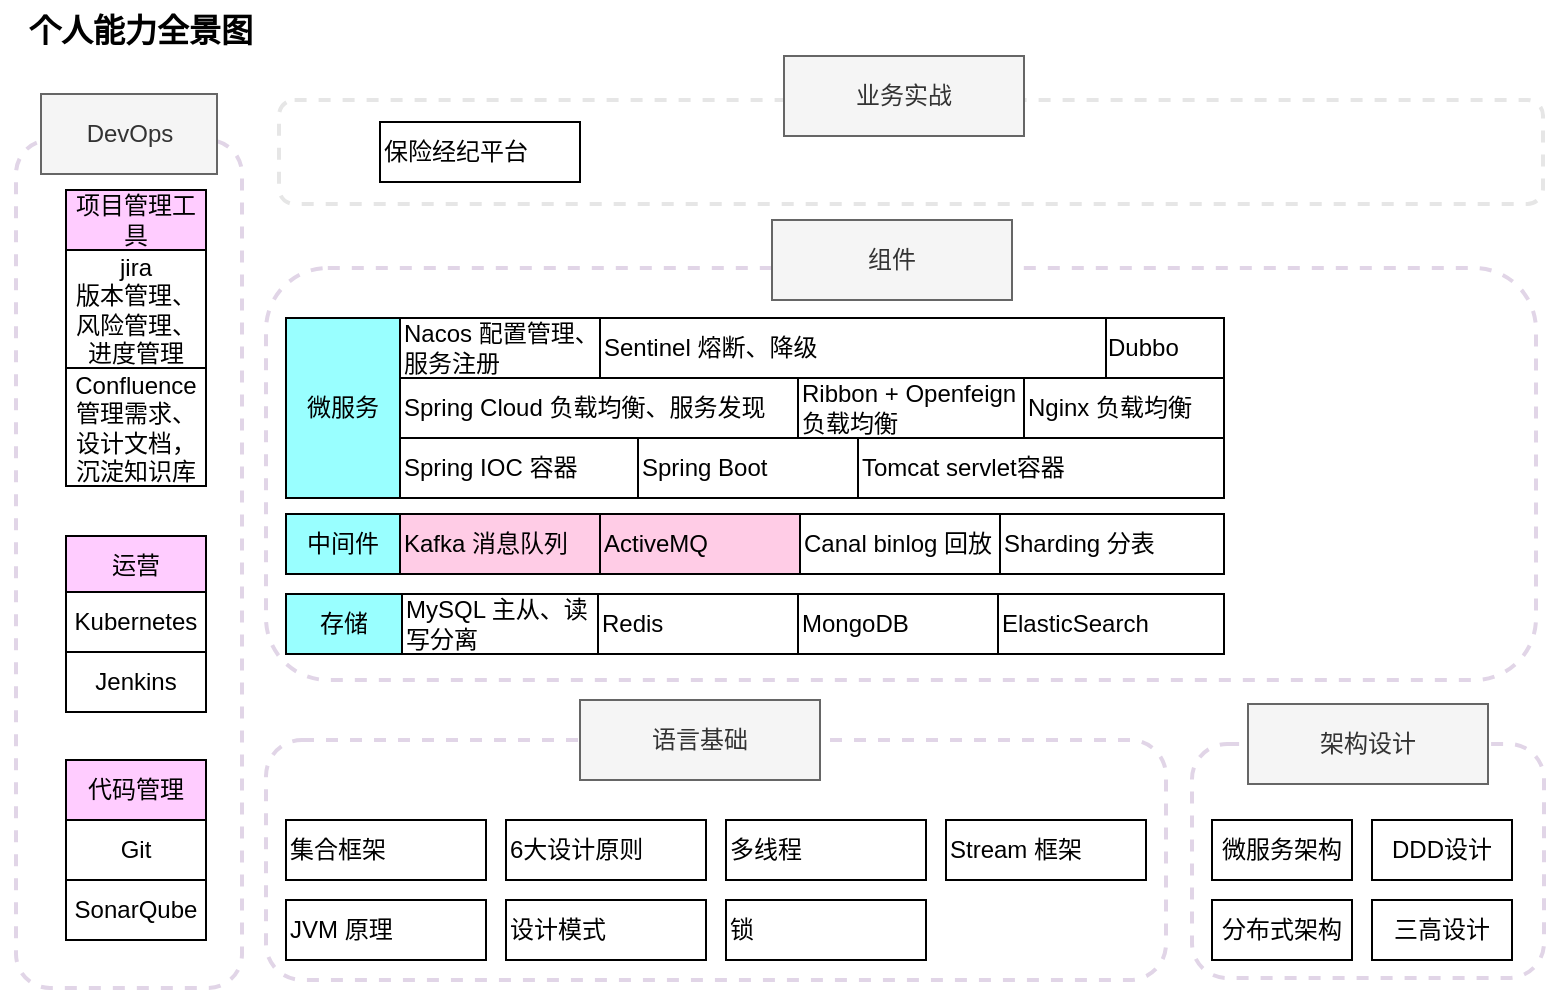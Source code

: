 <mxfile version="26.1.2">
  <diagram name="第 1 页" id="9RM9W3Wnp94HtN_BM854">
    <mxGraphModel dx="1242" dy="785" grid="0" gridSize="10" guides="1" tooltips="1" connect="1" arrows="1" fold="1" page="1" pageScale="1" pageWidth="827" pageHeight="1169" math="0" shadow="0">
      <root>
        <mxCell id="0" />
        <mxCell id="1" parent="0" />
        <mxCell id="Pgkx_FiRMpHMb7DREHxj-1" value="" style="rounded=1;whiteSpace=wrap;html=1;dashed=1;strokeWidth=2;strokeColor=#E6E6E6;" parent="1" vertex="1">
          <mxGeometry x="175.5" y="151" width="632" height="52" as="geometry" />
        </mxCell>
        <mxCell id="Pgkx_FiRMpHMb7DREHxj-2" value="业务实战" style="rounded=0;whiteSpace=wrap;html=1;fillColor=#f5f5f5;fontColor=#333333;strokeColor=#666666;" parent="1" vertex="1">
          <mxGeometry x="428" y="129" width="120" height="40" as="geometry" />
        </mxCell>
        <mxCell id="Pgkx_FiRMpHMb7DREHxj-3" value="&lt;font style=&quot;font-size: 16px;&quot;&gt;&lt;b style=&quot;&quot;&gt;个人能力全景图&lt;/b&gt;&lt;/font&gt;" style="text;html=1;align=center;verticalAlign=middle;resizable=0;points=[];autosize=1;strokeColor=none;fillColor=none;" parent="1" vertex="1">
          <mxGeometry x="36" y="101" width="140" height="30" as="geometry" />
        </mxCell>
        <mxCell id="Pgkx_FiRMpHMb7DREHxj-4" value="" style="rounded=1;whiteSpace=wrap;html=1;dashed=1;strokeWidth=2;strokeColor=#E1D5E7;" parent="1" vertex="1">
          <mxGeometry x="169" y="235" width="635" height="206" as="geometry" />
        </mxCell>
        <mxCell id="Pgkx_FiRMpHMb7DREHxj-5" value="组件" style="rounded=0;whiteSpace=wrap;html=1;fillColor=#f5f5f5;fontColor=#333333;strokeColor=#666666;" parent="1" vertex="1">
          <mxGeometry x="422" y="211" width="120" height="40" as="geometry" />
        </mxCell>
        <mxCell id="Pgkx_FiRMpHMb7DREHxj-6" value="Spring IOC 容器" style="rounded=0;whiteSpace=wrap;html=1;align=left;" parent="1" vertex="1">
          <mxGeometry x="236" y="320" width="119" height="30" as="geometry" />
        </mxCell>
        <mxCell id="Pgkx_FiRMpHMb7DREHxj-7" value="" style="rounded=1;whiteSpace=wrap;html=1;dashed=1;strokeWidth=2;strokeColor=#E1D5E7;" parent="1" vertex="1">
          <mxGeometry x="44" y="171" width="113" height="424" as="geometry" />
        </mxCell>
        <mxCell id="Pgkx_FiRMpHMb7DREHxj-8" value="DevOps" style="rounded=0;whiteSpace=wrap;html=1;fillColor=#f5f5f5;fontColor=#333333;strokeColor=#666666;" parent="1" vertex="1">
          <mxGeometry x="56.5" y="148" width="88" height="40" as="geometry" />
        </mxCell>
        <mxCell id="Pgkx_FiRMpHMb7DREHxj-9" value="项目管理工具" style="rounded=0;whiteSpace=wrap;html=1;fillColor=#FFCCFF;" parent="1" vertex="1">
          <mxGeometry x="69" y="196" width="70" height="30" as="geometry" />
        </mxCell>
        <mxCell id="Pgkx_FiRMpHMb7DREHxj-10" value="jira&lt;div&gt;版本管理、风险管理、进度管理&lt;/div&gt;" style="rounded=0;whiteSpace=wrap;html=1;" parent="1" vertex="1">
          <mxGeometry x="69" y="226" width="70" height="59" as="geometry" />
        </mxCell>
        <mxCell id="Pgkx_FiRMpHMb7DREHxj-11" value="Spring B&lt;span style=&quot;background-color: transparent; color: light-dark(rgb(0, 0, 0), rgb(255, 255, 255));&quot;&gt;oot&lt;/span&gt;" style="rounded=0;whiteSpace=wrap;html=1;align=left;" parent="1" vertex="1">
          <mxGeometry x="355" y="320" width="112" height="30" as="geometry" />
        </mxCell>
        <mxCell id="Pgkx_FiRMpHMb7DREHxj-12" value="" style="rounded=1;whiteSpace=wrap;html=1;dashed=1;strokeWidth=2;strokeColor=#E1D5E7;" parent="1" vertex="1">
          <mxGeometry x="169" y="471" width="450" height="120" as="geometry" />
        </mxCell>
        <mxCell id="Pgkx_FiRMpHMb7DREHxj-13" value="语言基础" style="rounded=0;whiteSpace=wrap;html=1;fillColor=#f5f5f5;fontColor=#333333;strokeColor=#666666;" parent="1" vertex="1">
          <mxGeometry x="326" y="451" width="120" height="40" as="geometry" />
        </mxCell>
        <mxCell id="Pgkx_FiRMpHMb7DREHxj-14" value="JVM 原理" style="rounded=0;whiteSpace=wrap;html=1;align=left;" parent="1" vertex="1">
          <mxGeometry x="179" y="551" width="100" height="30" as="geometry" />
        </mxCell>
        <mxCell id="Pgkx_FiRMpHMb7DREHxj-15" value="Kafka 消息队列" style="rounded=0;whiteSpace=wrap;html=1;align=left;fillColor=#FFCCE6;" parent="1" vertex="1">
          <mxGeometry x="236" y="358" width="100" height="30" as="geometry" />
        </mxCell>
        <mxCell id="Pgkx_FiRMpHMb7DREHxj-16" value="Canal binlog 回放" style="rounded=0;whiteSpace=wrap;html=1;align=left;" parent="1" vertex="1">
          <mxGeometry x="436" y="358" width="100" height="30" as="geometry" />
        </mxCell>
        <mxCell id="Pgkx_FiRMpHMb7DREHxj-17" value="Spring Cloud 负载均衡、服务发现" style="rounded=0;whiteSpace=wrap;html=1;align=left;" parent="1" vertex="1">
          <mxGeometry x="236" y="290" width="199" height="30" as="geometry" />
        </mxCell>
        <mxCell id="Pgkx_FiRMpHMb7DREHxj-18" value="Sharding 分表" style="rounded=0;whiteSpace=wrap;html=1;align=left;" parent="1" vertex="1">
          <mxGeometry x="536" y="358" width="112" height="30" as="geometry" />
        </mxCell>
        <mxCell id="Pgkx_FiRMpHMb7DREHxj-19" value="Tomcat servlet容器" style="rounded=0;whiteSpace=wrap;html=1;align=left;" parent="1" vertex="1">
          <mxGeometry x="465" y="320" width="183" height="30" as="geometry" />
        </mxCell>
        <mxCell id="Pgkx_FiRMpHMb7DREHxj-20" value="运营" style="rounded=0;whiteSpace=wrap;html=1;fillColor=#FFCCFF;" parent="1" vertex="1">
          <mxGeometry x="69" y="369" width="70" height="30" as="geometry" />
        </mxCell>
        <mxCell id="Pgkx_FiRMpHMb7DREHxj-21" value="Kubernetes" style="rounded=0;whiteSpace=wrap;html=1;" parent="1" vertex="1">
          <mxGeometry x="69" y="397" width="70" height="30" as="geometry" />
        </mxCell>
        <mxCell id="Pgkx_FiRMpHMb7DREHxj-22" value="Jenkins" style="rounded=0;whiteSpace=wrap;html=1;" parent="1" vertex="1">
          <mxGeometry x="69" y="427" width="70" height="30" as="geometry" />
        </mxCell>
        <mxCell id="Pgkx_FiRMpHMb7DREHxj-23" value="代码管理" style="rounded=0;whiteSpace=wrap;html=1;fillColor=#FFCCFF;" parent="1" vertex="1">
          <mxGeometry x="69" y="481" width="70" height="30" as="geometry" />
        </mxCell>
        <mxCell id="Pgkx_FiRMpHMb7DREHxj-24" value="Git" style="rounded=0;whiteSpace=wrap;html=1;" parent="1" vertex="1">
          <mxGeometry x="69" y="511" width="70" height="30" as="geometry" />
        </mxCell>
        <mxCell id="Pgkx_FiRMpHMb7DREHxj-25" value="Confluence&lt;div&gt;管理需求、设计文档，沉淀知识库&lt;/div&gt;" style="rounded=0;whiteSpace=wrap;html=1;" parent="1" vertex="1">
          <mxGeometry x="69" y="285" width="70" height="59" as="geometry" />
        </mxCell>
        <mxCell id="Pgkx_FiRMpHMb7DREHxj-26" value="MySQL 主从、读写分离" style="rounded=0;whiteSpace=wrap;html=1;align=left;" parent="1" vertex="1">
          <mxGeometry x="237" y="398" width="100" height="30" as="geometry" />
        </mxCell>
        <mxCell id="Pgkx_FiRMpHMb7DREHxj-27" value="Redis" style="rounded=0;whiteSpace=wrap;html=1;align=left;" parent="1" vertex="1">
          <mxGeometry x="335" y="398" width="100" height="30" as="geometry" />
        </mxCell>
        <mxCell id="Pgkx_FiRMpHMb7DREHxj-28" value="" style="rounded=1;whiteSpace=wrap;html=1;dashed=1;strokeWidth=2;strokeColor=#E1D5E7;" parent="1" vertex="1">
          <mxGeometry x="632" y="473" width="176" height="117" as="geometry" />
        </mxCell>
        <mxCell id="Pgkx_FiRMpHMb7DREHxj-29" value="架构设计" style="rounded=0;whiteSpace=wrap;html=1;fillColor=#f5f5f5;fontColor=#333333;strokeColor=#666666;" parent="1" vertex="1">
          <mxGeometry x="660" y="453" width="120" height="40" as="geometry" />
        </mxCell>
        <mxCell id="Pgkx_FiRMpHMb7DREHxj-30" value="微服务架构" style="rounded=0;whiteSpace=wrap;html=1;" parent="1" vertex="1">
          <mxGeometry x="642" y="511" width="70" height="30" as="geometry" />
        </mxCell>
        <mxCell id="Pgkx_FiRMpHMb7DREHxj-31" value="分布式架构" style="rounded=0;whiteSpace=wrap;html=1;" parent="1" vertex="1">
          <mxGeometry x="642" y="551" width="70" height="30" as="geometry" />
        </mxCell>
        <mxCell id="Pgkx_FiRMpHMb7DREHxj-32" value="DDD设计" style="rounded=0;whiteSpace=wrap;html=1;" parent="1" vertex="1">
          <mxGeometry x="722" y="511" width="70" height="30" as="geometry" />
        </mxCell>
        <mxCell id="Pgkx_FiRMpHMb7DREHxj-33" value="三高设计" style="rounded=0;whiteSpace=wrap;html=1;" parent="1" vertex="1">
          <mxGeometry x="722" y="551" width="70" height="30" as="geometry" />
        </mxCell>
        <mxCell id="Pgkx_FiRMpHMb7DREHxj-34" value="集合框架" style="rounded=0;whiteSpace=wrap;html=1;align=left;" parent="1" vertex="1">
          <mxGeometry x="179" y="511" width="100" height="30" as="geometry" />
        </mxCell>
        <mxCell id="Pgkx_FiRMpHMb7DREHxj-35" value="6大设计原则" style="rounded=0;whiteSpace=wrap;html=1;align=left;" parent="1" vertex="1">
          <mxGeometry x="289" y="511" width="100" height="30" as="geometry" />
        </mxCell>
        <mxCell id="Pgkx_FiRMpHMb7DREHxj-36" value="设计模式" style="rounded=0;whiteSpace=wrap;html=1;align=left;" parent="1" vertex="1">
          <mxGeometry x="289" y="551" width="100" height="30" as="geometry" />
        </mxCell>
        <mxCell id="Pgkx_FiRMpHMb7DREHxj-37" value="多线程" style="rounded=0;whiteSpace=wrap;html=1;align=left;" parent="1" vertex="1">
          <mxGeometry x="399" y="511" width="100" height="30" as="geometry" />
        </mxCell>
        <mxCell id="Pgkx_FiRMpHMb7DREHxj-38" value="锁" style="rounded=0;whiteSpace=wrap;html=1;align=left;" parent="1" vertex="1">
          <mxGeometry x="399" y="551" width="100" height="30" as="geometry" />
        </mxCell>
        <mxCell id="Pgkx_FiRMpHMb7DREHxj-39" value="Nginx 负载均衡" style="rounded=0;whiteSpace=wrap;html=1;align=left;" parent="1" vertex="1">
          <mxGeometry x="548" y="290" width="100" height="30" as="geometry" />
        </mxCell>
        <mxCell id="Pgkx_FiRMpHMb7DREHxj-40" value="MongoDB" style="rounded=0;whiteSpace=wrap;html=1;align=left;" parent="1" vertex="1">
          <mxGeometry x="435" y="398" width="100" height="30" as="geometry" />
        </mxCell>
        <mxCell id="Pgkx_FiRMpHMb7DREHxj-41" value="ActiveMQ" style="rounded=0;whiteSpace=wrap;html=1;align=left;fillColor=#FFCCE6;" parent="1" vertex="1">
          <mxGeometry x="336" y="358" width="100" height="30" as="geometry" />
        </mxCell>
        <mxCell id="Pgkx_FiRMpHMb7DREHxj-42" value="Nacos 配置管理、服务注册" style="rounded=0;whiteSpace=wrap;html=1;align=left;" parent="1" vertex="1">
          <mxGeometry x="236" y="260" width="100" height="30" as="geometry" />
        </mxCell>
        <mxCell id="Pgkx_FiRMpHMb7DREHxj-43" value="Dubbo" style="rounded=0;whiteSpace=wrap;html=1;align=left;" parent="1" vertex="1">
          <mxGeometry x="588" y="260" width="60" height="30" as="geometry" />
        </mxCell>
        <mxCell id="Pgkx_FiRMpHMb7DREHxj-44" value="Sentinel 熔断、降级" style="rounded=0;whiteSpace=wrap;html=1;align=left;" parent="1" vertex="1">
          <mxGeometry x="336" y="260" width="253" height="30" as="geometry" />
        </mxCell>
        <mxCell id="Pgkx_FiRMpHMb7DREHxj-45" value="Ribbon + Openfeign 负载均衡" style="rounded=0;whiteSpace=wrap;html=1;align=left;" parent="1" vertex="1">
          <mxGeometry x="435" y="290" width="113" height="30" as="geometry" />
        </mxCell>
        <mxCell id="Pgkx_FiRMpHMb7DREHxj-46" value="Stream 框架" style="rounded=0;whiteSpace=wrap;html=1;align=left;" parent="1" vertex="1">
          <mxGeometry x="509" y="511" width="100" height="30" as="geometry" />
        </mxCell>
        <mxCell id="Pgkx_FiRMpHMb7DREHxj-47" value="&lt;span style=&quot;text-align: center;&quot;&gt;ElasticSearch&lt;/span&gt;" style="rounded=0;whiteSpace=wrap;html=1;align=left;" parent="1" vertex="1">
          <mxGeometry x="535" y="398" width="113" height="30" as="geometry" />
        </mxCell>
        <mxCell id="Pgkx_FiRMpHMb7DREHxj-48" value="SonarQube" style="rounded=0;whiteSpace=wrap;html=1;" parent="1" vertex="1">
          <mxGeometry x="69" y="541" width="70" height="30" as="geometry" />
        </mxCell>
        <mxCell id="Pgkx_FiRMpHMb7DREHxj-50" value="存储" style="rounded=0;whiteSpace=wrap;html=1;align=center;fillColor=#99FFFF;" parent="1" vertex="1">
          <mxGeometry x="179" y="398" width="58" height="30" as="geometry" />
        </mxCell>
        <mxCell id="Pgkx_FiRMpHMb7DREHxj-51" value="中间件" style="rounded=0;whiteSpace=wrap;html=1;align=center;fillColor=#99FFFF;" parent="1" vertex="1">
          <mxGeometry x="179" y="358" width="57" height="30" as="geometry" />
        </mxCell>
        <mxCell id="Pgkx_FiRMpHMb7DREHxj-52" value="微服务" style="rounded=0;whiteSpace=wrap;html=1;align=center;fillColor=#99FFFF;" parent="1" vertex="1">
          <mxGeometry x="179" y="260" width="57" height="90" as="geometry" />
        </mxCell>
        <mxCell id="Pgkx_FiRMpHMb7DREHxj-64" value="保险经纪平台" style="rounded=0;whiteSpace=wrap;html=1;align=left;" parent="1" vertex="1">
          <mxGeometry x="226" y="162" width="100" height="30" as="geometry" />
        </mxCell>
      </root>
    </mxGraphModel>
  </diagram>
</mxfile>
